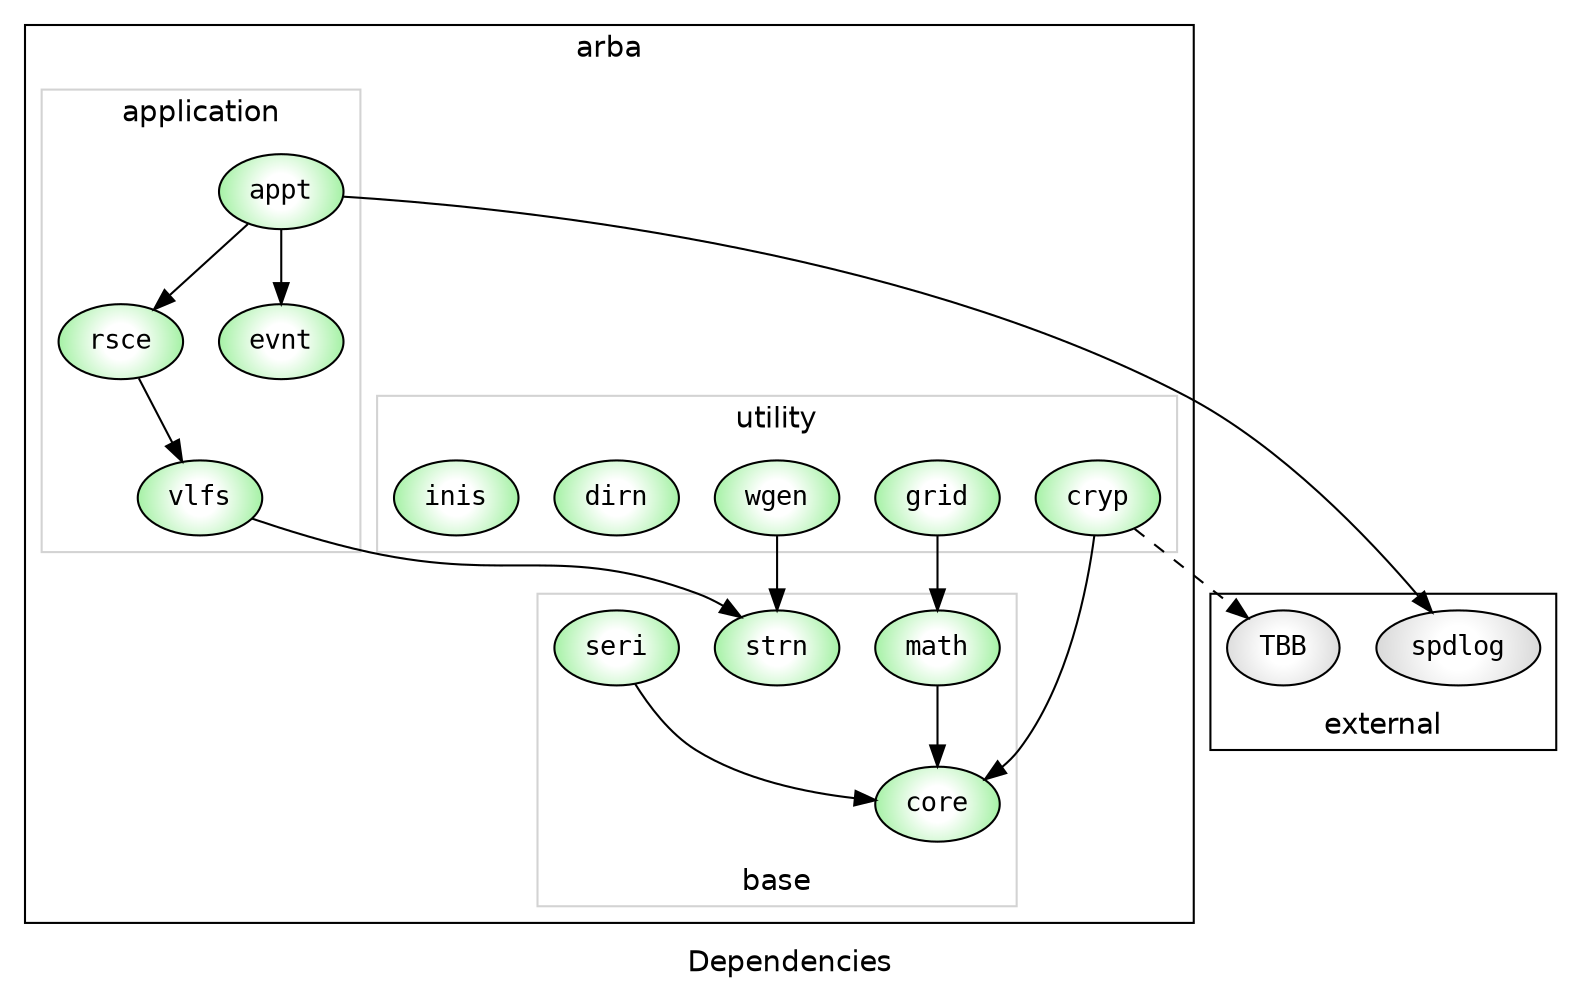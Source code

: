 # To generate svg: dot -Tsvg graph.gv > graph.svg

digraph G
{
#  rankdir = LR;
  graph [fontname = "helvetica"];
  node [fontname = "monospace";fontsize=13];
  edge [fontname = "helvetica"];
  label = Dependencies;
  node [style=radial, fillcolor="white:lightgreen"]

  subgraph cluster_arba
  {
    label = arba;
    fontcolor=black

    subgraph cluster_base
    {
      color = lightgrey;
      label = base;
      labelloc="b";
      core;strn;math;seri;
    }

    subgraph cluster_other
    {
      color = lightgrey;
      label = utility;
      color = lightgrey;
      grid;cryp;wgen;dirn;inis;
    }

    subgraph cluster_tools
    {
      color = lightgrey;
      label = application;
      rsce;evnt;vlfs;appt;
    }
  }

  subgraph cluster_external
  {
    fontcolor=black
    label = external;
    labelloc="b";
    node [style=radial, fillcolor="white:lightgrey"];
    spdlog;TBB;
  }

  appt -> evnt
  appt -> rsce
  appt -> spdlog

  rsce -> vlfs

  vlfs -> strn
  wgen -> strn

  grid -> math
#  grid -> dirn

  math -> core

  seri -> core

  cryp -> core
  cryp -> TBB [style=dashed;]
}
